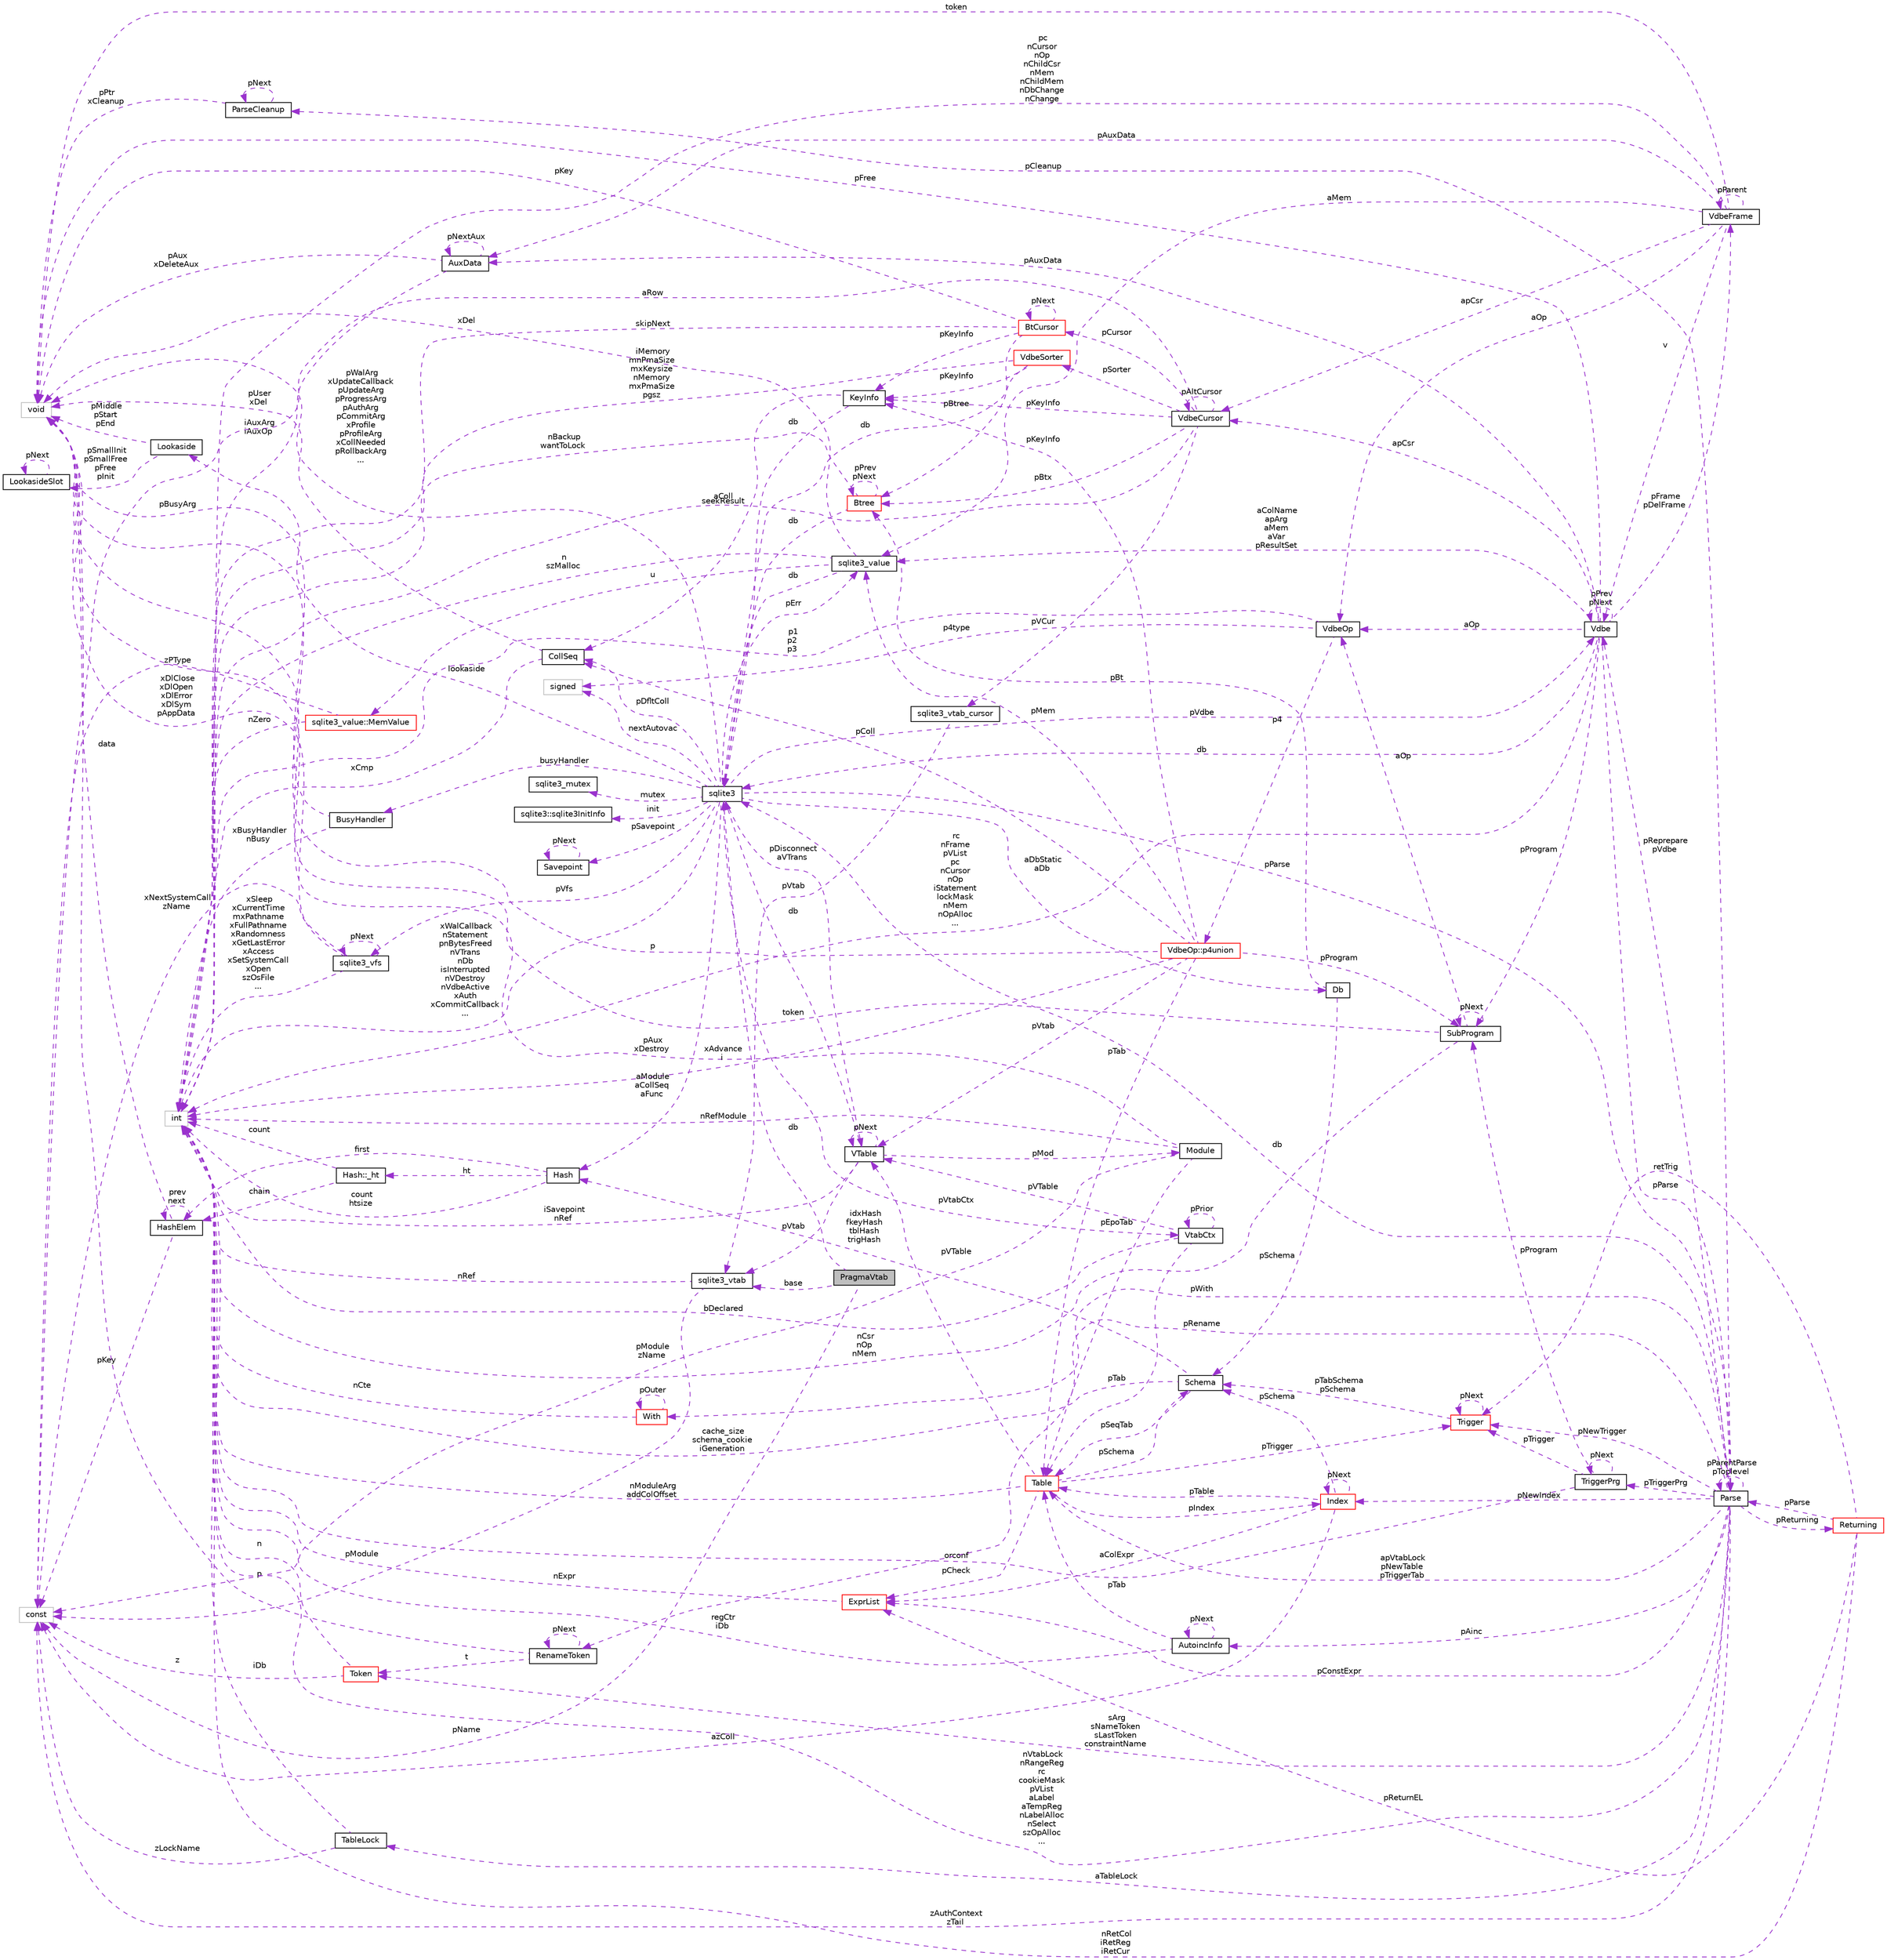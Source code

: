 digraph "PragmaVtab"
{
 // LATEX_PDF_SIZE
  edge [fontname="Helvetica",fontsize="10",labelfontname="Helvetica",labelfontsize="10"];
  node [fontname="Helvetica",fontsize="10",shape=record];
  rankdir="LR";
  Node1 [label="PragmaVtab",height=0.2,width=0.4,color="black", fillcolor="grey75", style="filled", fontcolor="black",tooltip=" "];
  Node2 -> Node1 [dir="back",color="darkorchid3",fontsize="10",style="dashed",label=" db" ,fontname="Helvetica"];
  Node2 [label="sqlite3",height=0.2,width=0.4,color="black", fillcolor="white", style="filled",URL="$structsqlite3.html",tooltip=" "];
  Node3 -> Node2 [dir="back",color="darkorchid3",fontsize="10",style="dashed",label=" pVdbe" ,fontname="Helvetica"];
  Node3 [label="Vdbe",height=0.2,width=0.4,color="black", fillcolor="white", style="filled",URL="$structVdbe.html",tooltip=" "];
  Node3 -> Node3 [dir="back",color="darkorchid3",fontsize="10",style="dashed",label=" pPrev\npNext" ,fontname="Helvetica"];
  Node2 -> Node3 [dir="back",color="darkorchid3",fontsize="10",style="dashed",label=" db" ,fontname="Helvetica"];
  Node4 -> Node3 [dir="back",color="darkorchid3",fontsize="10",style="dashed",label=" pFree" ,fontname="Helvetica"];
  Node4 [label="void",height=0.2,width=0.4,color="grey75", fillcolor="white", style="filled",tooltip=" "];
  Node5 -> Node3 [dir="back",color="darkorchid3",fontsize="10",style="dashed",label=" aColName\napArg\naMem\naVar\npResultSet" ,fontname="Helvetica"];
  Node5 [label="sqlite3_value",height=0.2,width=0.4,color="black", fillcolor="white", style="filled",URL="$structsqlite3__value.html",tooltip=" "];
  Node2 -> Node5 [dir="back",color="darkorchid3",fontsize="10",style="dashed",label=" db" ,fontname="Helvetica"];
  Node4 -> Node5 [dir="back",color="darkorchid3",fontsize="10",style="dashed",label=" xDel" ,fontname="Helvetica"];
  Node6 -> Node5 [dir="back",color="darkorchid3",fontsize="10",style="dashed",label=" u" ,fontname="Helvetica"];
  Node6 [label="sqlite3_value::MemValue",height=0.2,width=0.4,color="red", fillcolor="white", style="filled",URL="$unionsqlite3__value_1_1MemValue.html",tooltip=" "];
  Node7 -> Node6 [dir="back",color="darkorchid3",fontsize="10",style="dashed",label=" nZero" ,fontname="Helvetica"];
  Node7 [label="int",height=0.2,width=0.4,color="grey75", fillcolor="white", style="filled",tooltip=" "];
  Node8 -> Node6 [dir="back",color="darkorchid3",fontsize="10",style="dashed",label=" zPType" ,fontname="Helvetica"];
  Node8 [label="const",height=0.2,width=0.4,color="grey75", fillcolor="white", style="filled",tooltip=" "];
  Node7 -> Node5 [dir="back",color="darkorchid3",fontsize="10",style="dashed",label=" n\nszMalloc" ,fontname="Helvetica"];
  Node11 -> Node3 [dir="back",color="darkorchid3",fontsize="10",style="dashed",label=" pFrame\npDelFrame" ,fontname="Helvetica"];
  Node11 [label="VdbeFrame",height=0.2,width=0.4,color="black", fillcolor="white", style="filled",URL="$structVdbeFrame.html",tooltip=" "];
  Node3 -> Node11 [dir="back",color="darkorchid3",fontsize="10",style="dashed",label=" v" ,fontname="Helvetica"];
  Node4 -> Node11 [dir="back",color="darkorchid3",fontsize="10",style="dashed",label=" token" ,fontname="Helvetica"];
  Node5 -> Node11 [dir="back",color="darkorchid3",fontsize="10",style="dashed",label=" aMem" ,fontname="Helvetica"];
  Node11 -> Node11 [dir="back",color="darkorchid3",fontsize="10",style="dashed",label=" pParent" ,fontname="Helvetica"];
  Node7 -> Node11 [dir="back",color="darkorchid3",fontsize="10",style="dashed",label=" pc\nnCursor\nnOp\nnChildCsr\nnMem\nnChildMem\nnDbChange\nnChange" ,fontname="Helvetica"];
  Node12 -> Node11 [dir="back",color="darkorchid3",fontsize="10",style="dashed",label=" pAuxData" ,fontname="Helvetica"];
  Node12 [label="AuxData",height=0.2,width=0.4,color="black", fillcolor="white", style="filled",URL="$structAuxData.html",tooltip=" "];
  Node4 -> Node12 [dir="back",color="darkorchid3",fontsize="10",style="dashed",label=" pAux\nxDeleteAux" ,fontname="Helvetica"];
  Node7 -> Node12 [dir="back",color="darkorchid3",fontsize="10",style="dashed",label=" iAuxArg\niAuxOp" ,fontname="Helvetica"];
  Node12 -> Node12 [dir="back",color="darkorchid3",fontsize="10",style="dashed",label=" pNextAux" ,fontname="Helvetica"];
  Node13 -> Node11 [dir="back",color="darkorchid3",fontsize="10",style="dashed",label=" apCsr" ,fontname="Helvetica"];
  Node13 [label="VdbeCursor",height=0.2,width=0.4,color="black", fillcolor="white", style="filled",URL="$structVdbeCursor.html",tooltip=" "];
  Node14 -> Node13 [dir="back",color="darkorchid3",fontsize="10",style="dashed",label=" pCursor" ,fontname="Helvetica"];
  Node14 [label="BtCursor",height=0.2,width=0.4,color="red", fillcolor="white", style="filled",URL="$structBtCursor.html",tooltip=" "];
  Node14 -> Node14 [dir="back",color="darkorchid3",fontsize="10",style="dashed",label=" pNext" ,fontname="Helvetica"];
  Node4 -> Node14 [dir="back",color="darkorchid3",fontsize="10",style="dashed",label=" pKey" ,fontname="Helvetica"];
  Node7 -> Node14 [dir="back",color="darkorchid3",fontsize="10",style="dashed",label=" skipNext" ,fontname="Helvetica"];
  Node32 -> Node14 [dir="back",color="darkorchid3",fontsize="10",style="dashed",label=" pKeyInfo" ,fontname="Helvetica"];
  Node32 [label="KeyInfo",height=0.2,width=0.4,color="black", fillcolor="white", style="filled",URL="$structKeyInfo.html",tooltip=" "];
  Node2 -> Node32 [dir="back",color="darkorchid3",fontsize="10",style="dashed",label=" db" ,fontname="Helvetica"];
  Node33 -> Node32 [dir="back",color="darkorchid3",fontsize="10",style="dashed",label=" aColl" ,fontname="Helvetica"];
  Node33 [label="CollSeq",height=0.2,width=0.4,color="black", fillcolor="white", style="filled",URL="$structCollSeq.html",tooltip=" "];
  Node4 -> Node33 [dir="back",color="darkorchid3",fontsize="10",style="dashed",label=" pUser\nxDel" ,fontname="Helvetica"];
  Node7 -> Node33 [dir="back",color="darkorchid3",fontsize="10",style="dashed",label=" xCmp" ,fontname="Helvetica"];
  Node20 -> Node14 [dir="back",color="darkorchid3",fontsize="10",style="dashed",label=" pBtree" ,fontname="Helvetica"];
  Node20 [label="Btree",height=0.2,width=0.4,color="red", fillcolor="white", style="filled",URL="$structBtree.html",tooltip=" "];
  Node2 -> Node20 [dir="back",color="darkorchid3",fontsize="10",style="dashed",label=" db" ,fontname="Helvetica"];
  Node7 -> Node20 [dir="back",color="darkorchid3",fontsize="10",style="dashed",label=" nBackup\nwantToLock" ,fontname="Helvetica"];
  Node20 -> Node20 [dir="back",color="darkorchid3",fontsize="10",style="dashed",label=" pPrev\npNext" ,fontname="Helvetica"];
  Node7 -> Node13 [dir="back",color="darkorchid3",fontsize="10",style="dashed",label=" seekResult" ,fontname="Helvetica"];
  Node34 -> Node13 [dir="back",color="darkorchid3",fontsize="10",style="dashed",label=" pVCur" ,fontname="Helvetica"];
  Node34 [label="sqlite3_vtab_cursor",height=0.2,width=0.4,color="black", fillcolor="white", style="filled",URL="$structsqlite3__vtab__cursor.html",tooltip=" "];
  Node35 -> Node34 [dir="back",color="darkorchid3",fontsize="10",style="dashed",label=" pVtab" ,fontname="Helvetica"];
  Node35 [label="sqlite3_vtab",height=0.2,width=0.4,color="black", fillcolor="white", style="filled",URL="$structsqlite3__vtab.html",tooltip=" "];
  Node7 -> Node35 [dir="back",color="darkorchid3",fontsize="10",style="dashed",label=" nRef" ,fontname="Helvetica"];
  Node8 -> Node35 [dir="back",color="darkorchid3",fontsize="10",style="dashed",label=" pModule" ,fontname="Helvetica"];
  Node13 -> Node13 [dir="back",color="darkorchid3",fontsize="10",style="dashed",label=" pAltCursor" ,fontname="Helvetica"];
  Node32 -> Node13 [dir="back",color="darkorchid3",fontsize="10",style="dashed",label=" pKeyInfo" ,fontname="Helvetica"];
  Node36 -> Node13 [dir="back",color="darkorchid3",fontsize="10",style="dashed",label=" pSorter" ,fontname="Helvetica"];
  Node36 [label="VdbeSorter",height=0.2,width=0.4,color="red", fillcolor="white", style="filled",URL="$structVdbeSorter.html",tooltip=" "];
  Node2 -> Node36 [dir="back",color="darkorchid3",fontsize="10",style="dashed",label=" db" ,fontname="Helvetica"];
  Node7 -> Node36 [dir="back",color="darkorchid3",fontsize="10",style="dashed",label=" iMemory\nmnPmaSize\nmxKeysize\nnMemory\nmxPmaSize\npgsz" ,fontname="Helvetica"];
  Node32 -> Node36 [dir="back",color="darkorchid3",fontsize="10",style="dashed",label=" pKeyInfo" ,fontname="Helvetica"];
  Node20 -> Node13 [dir="back",color="darkorchid3",fontsize="10",style="dashed",label=" pBtx" ,fontname="Helvetica"];
  Node8 -> Node13 [dir="back",color="darkorchid3",fontsize="10",style="dashed",label=" aRow" ,fontname="Helvetica"];
  Node46 -> Node11 [dir="back",color="darkorchid3",fontsize="10",style="dashed",label=" aOp" ,fontname="Helvetica"];
  Node46 [label="VdbeOp",height=0.2,width=0.4,color="black", fillcolor="white", style="filled",URL="$structVdbeOp.html",tooltip=" "];
  Node47 -> Node46 [dir="back",color="darkorchid3",fontsize="10",style="dashed",label=" p4" ,fontname="Helvetica"];
  Node47 [label="VdbeOp::p4union",height=0.2,width=0.4,color="red", fillcolor="white", style="filled",URL="$unionVdbeOp_1_1p4union.html",tooltip=" "];
  Node4 -> Node47 [dir="back",color="darkorchid3",fontsize="10",style="dashed",label=" p" ,fontname="Helvetica"];
  Node5 -> Node47 [dir="back",color="darkorchid3",fontsize="10",style="dashed",label=" pMem" ,fontname="Helvetica"];
  Node33 -> Node47 [dir="back",color="darkorchid3",fontsize="10",style="dashed",label=" pColl" ,fontname="Helvetica"];
  Node48 -> Node47 [dir="back",color="darkorchid3",fontsize="10",style="dashed",label=" pVtab" ,fontname="Helvetica"];
  Node48 [label="VTable",height=0.2,width=0.4,color="black", fillcolor="white", style="filled",URL="$structVTable.html",tooltip=" "];
  Node2 -> Node48 [dir="back",color="darkorchid3",fontsize="10",style="dashed",label=" db" ,fontname="Helvetica"];
  Node48 -> Node48 [dir="back",color="darkorchid3",fontsize="10",style="dashed",label=" pNext" ,fontname="Helvetica"];
  Node7 -> Node48 [dir="back",color="darkorchid3",fontsize="10",style="dashed",label=" iSavepoint\nnRef" ,fontname="Helvetica"];
  Node49 -> Node48 [dir="back",color="darkorchid3",fontsize="10",style="dashed",label=" pMod" ,fontname="Helvetica"];
  Node49 [label="Module",height=0.2,width=0.4,color="black", fillcolor="white", style="filled",URL="$structModule.html",tooltip=" "];
  Node4 -> Node49 [dir="back",color="darkorchid3",fontsize="10",style="dashed",label=" pAux\nxDestroy" ,fontname="Helvetica"];
  Node7 -> Node49 [dir="back",color="darkorchid3",fontsize="10",style="dashed",label=" nRefModule" ,fontname="Helvetica"];
  Node50 -> Node49 [dir="back",color="darkorchid3",fontsize="10",style="dashed",label=" pEpoTab" ,fontname="Helvetica"];
  Node50 [label="Table",height=0.2,width=0.4,color="red", fillcolor="white", style="filled",URL="$structTable.html",tooltip=" "];
  Node51 -> Node50 [dir="back",color="darkorchid3",fontsize="10",style="dashed",label=" pSchema" ,fontname="Helvetica"];
  Node51 [label="Schema",height=0.2,width=0.4,color="black", fillcolor="white", style="filled",URL="$structSchema.html",tooltip=" "];
  Node7 -> Node51 [dir="back",color="darkorchid3",fontsize="10",style="dashed",label=" cache_size\nschema_cookie\niGeneration" ,fontname="Helvetica"];
  Node50 -> Node51 [dir="back",color="darkorchid3",fontsize="10",style="dashed",label=" pSeqTab" ,fontname="Helvetica"];
  Node52 -> Node51 [dir="back",color="darkorchid3",fontsize="10",style="dashed",label=" idxHash\nfkeyHash\ntblHash\ntrigHash" ,fontname="Helvetica"];
  Node52 [label="Hash",height=0.2,width=0.4,color="black", fillcolor="white", style="filled",URL="$structHash.html",tooltip=" "];
  Node53 -> Node52 [dir="back",color="darkorchid3",fontsize="10",style="dashed",label=" ht" ,fontname="Helvetica"];
  Node53 [label="Hash::_ht",height=0.2,width=0.4,color="black", fillcolor="white", style="filled",URL="$structHash_1_1__ht.html",tooltip=" "];
  Node7 -> Node53 [dir="back",color="darkorchid3",fontsize="10",style="dashed",label=" count" ,fontname="Helvetica"];
  Node54 -> Node53 [dir="back",color="darkorchid3",fontsize="10",style="dashed",label=" chain" ,fontname="Helvetica"];
  Node54 [label="HashElem",height=0.2,width=0.4,color="black", fillcolor="white", style="filled",URL="$structHashElem.html",tooltip=" "];
  Node4 -> Node54 [dir="back",color="darkorchid3",fontsize="10",style="dashed",label=" data" ,fontname="Helvetica"];
  Node54 -> Node54 [dir="back",color="darkorchid3",fontsize="10",style="dashed",label=" prev\nnext" ,fontname="Helvetica"];
  Node8 -> Node54 [dir="back",color="darkorchid3",fontsize="10",style="dashed",label=" pKey" ,fontname="Helvetica"];
  Node7 -> Node52 [dir="back",color="darkorchid3",fontsize="10",style="dashed",label=" count\nhtsize" ,fontname="Helvetica"];
  Node54 -> Node52 [dir="back",color="darkorchid3",fontsize="10",style="dashed",label=" first" ,fontname="Helvetica"];
  Node48 -> Node50 [dir="back",color="darkorchid3",fontsize="10",style="dashed",label=" pVTable" ,fontname="Helvetica"];
  Node7 -> Node50 [dir="back",color="darkorchid3",fontsize="10",style="dashed",label=" nModuleArg\naddColOffset" ,fontname="Helvetica"];
  Node74 -> Node50 [dir="back",color="darkorchid3",fontsize="10",style="dashed",label=" pTrigger" ,fontname="Helvetica"];
  Node74 [label="Trigger",height=0.2,width=0.4,color="red", fillcolor="white", style="filled",URL="$structTrigger.html",tooltip=" "];
  Node51 -> Node74 [dir="back",color="darkorchid3",fontsize="10",style="dashed",label=" pTabSchema\npSchema" ,fontname="Helvetica"];
  Node74 -> Node74 [dir="back",color="darkorchid3",fontsize="10",style="dashed",label=" pNext" ,fontname="Helvetica"];
  Node60 -> Node50 [dir="back",color="darkorchid3",fontsize="10",style="dashed",label=" pCheck" ,fontname="Helvetica"];
  Node60 [label="ExprList",height=0.2,width=0.4,color="red", fillcolor="white", style="filled",URL="$structExprList.html",tooltip=" "];
  Node7 -> Node60 [dir="back",color="darkorchid3",fontsize="10",style="dashed",label=" nExpr" ,fontname="Helvetica"];
  Node70 -> Node50 [dir="back",color="darkorchid3",fontsize="10",style="dashed",label=" pIndex" ,fontname="Helvetica"];
  Node70 [label="Index",height=0.2,width=0.4,color="red", fillcolor="white", style="filled",URL="$structIndex.html",tooltip=" "];
  Node51 -> Node70 [dir="back",color="darkorchid3",fontsize="10",style="dashed",label=" pSchema" ,fontname="Helvetica"];
  Node50 -> Node70 [dir="back",color="darkorchid3",fontsize="10",style="dashed",label=" pTable" ,fontname="Helvetica"];
  Node60 -> Node70 [dir="back",color="darkorchid3",fontsize="10",style="dashed",label=" aColExpr" ,fontname="Helvetica"];
  Node8 -> Node70 [dir="back",color="darkorchid3",fontsize="10",style="dashed",label=" azColl" ,fontname="Helvetica"];
  Node70 -> Node70 [dir="back",color="darkorchid3",fontsize="10",style="dashed",label=" pNext" ,fontname="Helvetica"];
  Node8 -> Node49 [dir="back",color="darkorchid3",fontsize="10",style="dashed",label=" pModule\nzName" ,fontname="Helvetica"];
  Node35 -> Node48 [dir="back",color="darkorchid3",fontsize="10",style="dashed",label=" pVtab" ,fontname="Helvetica"];
  Node7 -> Node47 [dir="back",color="darkorchid3",fontsize="10",style="dashed",label=" xAdvance\ni" ,fontname="Helvetica"];
  Node50 -> Node47 [dir="back",color="darkorchid3",fontsize="10",style="dashed",label=" pTab" ,fontname="Helvetica"];
  Node77 -> Node47 [dir="back",color="darkorchid3",fontsize="10",style="dashed",label=" pProgram" ,fontname="Helvetica"];
  Node77 [label="SubProgram",height=0.2,width=0.4,color="black", fillcolor="white", style="filled",URL="$structSubProgram.html",tooltip=" "];
  Node4 -> Node77 [dir="back",color="darkorchid3",fontsize="10",style="dashed",label=" token" ,fontname="Helvetica"];
  Node7 -> Node77 [dir="back",color="darkorchid3",fontsize="10",style="dashed",label=" nCsr\nnOp\nnMem" ,fontname="Helvetica"];
  Node77 -> Node77 [dir="back",color="darkorchid3",fontsize="10",style="dashed",label=" pNext" ,fontname="Helvetica"];
  Node46 -> Node77 [dir="back",color="darkorchid3",fontsize="10",style="dashed",label=" aOp" ,fontname="Helvetica"];
  Node32 -> Node47 [dir="back",color="darkorchid3",fontsize="10",style="dashed",label=" pKeyInfo" ,fontname="Helvetica"];
  Node7 -> Node46 [dir="back",color="darkorchid3",fontsize="10",style="dashed",label=" p1\np2\np3" ,fontname="Helvetica"];
  Node79 -> Node46 [dir="back",color="darkorchid3",fontsize="10",style="dashed",label=" p4type" ,fontname="Helvetica"];
  Node79 [label="signed",height=0.2,width=0.4,color="grey75", fillcolor="white", style="filled",tooltip=" "];
  Node7 -> Node3 [dir="back",color="darkorchid3",fontsize="10",style="dashed",label=" rc\nnFrame\npVList\npc\nnCursor\nnOp\niStatement\nlockMask\nnMem\nnOpAlloc\n..." ,fontname="Helvetica"];
  Node12 -> Node3 [dir="back",color="darkorchid3",fontsize="10",style="dashed",label=" pAuxData" ,fontname="Helvetica"];
  Node77 -> Node3 [dir="back",color="darkorchid3",fontsize="10",style="dashed",label=" pProgram" ,fontname="Helvetica"];
  Node13 -> Node3 [dir="back",color="darkorchid3",fontsize="10",style="dashed",label=" apCsr" ,fontname="Helvetica"];
  Node80 -> Node3 [dir="back",color="darkorchid3",fontsize="10",style="dashed",label=" pParse" ,fontname="Helvetica"];
  Node80 [label="Parse",height=0.2,width=0.4,color="black", fillcolor="white", style="filled",URL="$structParse.html",tooltip=" "];
  Node3 -> Node80 [dir="back",color="darkorchid3",fontsize="10",style="dashed",label=" pReprepare\npVdbe" ,fontname="Helvetica"];
  Node2 -> Node80 [dir="back",color="darkorchid3",fontsize="10",style="dashed",label=" db" ,fontname="Helvetica"];
  Node81 -> Node80 [dir="back",color="darkorchid3",fontsize="10",style="dashed",label=" pCleanup" ,fontname="Helvetica"];
  Node81 [label="ParseCleanup",height=0.2,width=0.4,color="black", fillcolor="white", style="filled",URL="$structParseCleanup.html",tooltip=" "];
  Node81 -> Node81 [dir="back",color="darkorchid3",fontsize="10",style="dashed",label=" pNext" ,fontname="Helvetica"];
  Node4 -> Node81 [dir="back",color="darkorchid3",fontsize="10",style="dashed",label=" pPtr\nxCleanup" ,fontname="Helvetica"];
  Node82 -> Node80 [dir="back",color="darkorchid3",fontsize="10",style="dashed",label=" aTableLock" ,fontname="Helvetica"];
  Node82 [label="TableLock",height=0.2,width=0.4,color="black", fillcolor="white", style="filled",URL="$structTableLock.html",tooltip=" "];
  Node7 -> Node82 [dir="back",color="darkorchid3",fontsize="10",style="dashed",label=" iDb" ,fontname="Helvetica"];
  Node8 -> Node82 [dir="back",color="darkorchid3",fontsize="10",style="dashed",label=" zLockName" ,fontname="Helvetica"];
  Node83 -> Node80 [dir="back",color="darkorchid3",fontsize="10",style="dashed",label=" sArg\nsNameToken\nsLastToken\nconstraintName" ,fontname="Helvetica"];
  Node83 [label="Token",height=0.2,width=0.4,color="red", fillcolor="white", style="filled",URL="$classToken.html",tooltip=" "];
  Node7 -> Node83 [dir="back",color="darkorchid3",fontsize="10",style="dashed",label=" n" ,fontname="Helvetica"];
  Node8 -> Node83 [dir="back",color="darkorchid3",fontsize="10",style="dashed",label=" z" ,fontname="Helvetica"];
  Node63 -> Node80 [dir="back",color="darkorchid3",fontsize="10",style="dashed",label=" pWith" ,fontname="Helvetica"];
  Node63 [label="With",height=0.2,width=0.4,color="red", fillcolor="white", style="filled",URL="$structWith.html",tooltip=" "];
  Node63 -> Node63 [dir="back",color="darkorchid3",fontsize="10",style="dashed",label=" pOuter" ,fontname="Helvetica"];
  Node7 -> Node63 [dir="back",color="darkorchid3",fontsize="10",style="dashed",label=" nCte" ,fontname="Helvetica"];
  Node7 -> Node80 [dir="back",color="darkorchid3",fontsize="10",style="dashed",label=" nVtabLock\nnRangeReg\nrc\ncookieMask\npVList\naLabel\naTempReg\nnLabelAlloc\nnSelect\nszOpAlloc\n..." ,fontname="Helvetica"];
  Node50 -> Node80 [dir="back",color="darkorchid3",fontsize="10",style="dashed",label=" apVtabLock\npNewTable\npTriggerTab" ,fontname="Helvetica"];
  Node74 -> Node80 [dir="back",color="darkorchid3",fontsize="10",style="dashed",label=" pNewTrigger" ,fontname="Helvetica"];
  Node97 -> Node80 [dir="back",color="darkorchid3",fontsize="10",style="dashed",label=" pTriggerPrg" ,fontname="Helvetica"];
  Node97 [label="TriggerPrg",height=0.2,width=0.4,color="black", fillcolor="white", style="filled",URL="$structTriggerPrg.html",tooltip=" "];
  Node7 -> Node97 [dir="back",color="darkorchid3",fontsize="10",style="dashed",label=" orconf" ,fontname="Helvetica"];
  Node77 -> Node97 [dir="back",color="darkorchid3",fontsize="10",style="dashed",label=" pProgram" ,fontname="Helvetica"];
  Node74 -> Node97 [dir="back",color="darkorchid3",fontsize="10",style="dashed",label=" pTrigger" ,fontname="Helvetica"];
  Node97 -> Node97 [dir="back",color="darkorchid3",fontsize="10",style="dashed",label=" pNext" ,fontname="Helvetica"];
  Node98 -> Node80 [dir="back",color="darkorchid3",fontsize="10",style="dashed",label=" pRename" ,fontname="Helvetica"];
  Node98 [label="RenameToken",height=0.2,width=0.4,color="black", fillcolor="white", style="filled",URL="$structRenameToken.html",tooltip=" "];
  Node83 -> Node98 [dir="back",color="darkorchid3",fontsize="10",style="dashed",label=" t" ,fontname="Helvetica"];
  Node4 -> Node98 [dir="back",color="darkorchid3",fontsize="10",style="dashed",label=" p" ,fontname="Helvetica"];
  Node98 -> Node98 [dir="back",color="darkorchid3",fontsize="10",style="dashed",label=" pNext" ,fontname="Helvetica"];
  Node70 -> Node80 [dir="back",color="darkorchid3",fontsize="10",style="dashed",label=" pNewIndex" ,fontname="Helvetica"];
  Node8 -> Node80 [dir="back",color="darkorchid3",fontsize="10",style="dashed",label=" zAuthContext\nzTail" ,fontname="Helvetica"];
  Node99 -> Node80 [dir="back",color="darkorchid3",fontsize="10",style="dashed",label=" pReturning" ,fontname="Helvetica"];
  Node99 [label="Returning",height=0.2,width=0.4,color="red", fillcolor="white", style="filled",URL="$structReturning.html",tooltip=" "];
  Node7 -> Node99 [dir="back",color="darkorchid3",fontsize="10",style="dashed",label=" nRetCol\niRetReg\niRetCur" ,fontname="Helvetica"];
  Node74 -> Node99 [dir="back",color="darkorchid3",fontsize="10",style="dashed",label=" retTrig" ,fontname="Helvetica"];
  Node60 -> Node99 [dir="back",color="darkorchid3",fontsize="10",style="dashed",label=" pReturnEL" ,fontname="Helvetica"];
  Node80 -> Node99 [dir="back",color="darkorchid3",fontsize="10",style="dashed",label=" pParse" ,fontname="Helvetica"];
  Node100 -> Node80 [dir="back",color="darkorchid3",fontsize="10",style="dashed",label=" pAinc" ,fontname="Helvetica"];
  Node100 [label="AutoincInfo",height=0.2,width=0.4,color="black", fillcolor="white", style="filled",URL="$structAutoincInfo.html",tooltip=" "];
  Node7 -> Node100 [dir="back",color="darkorchid3",fontsize="10",style="dashed",label=" regCtr\niDb" ,fontname="Helvetica"];
  Node50 -> Node100 [dir="back",color="darkorchid3",fontsize="10",style="dashed",label=" pTab" ,fontname="Helvetica"];
  Node100 -> Node100 [dir="back",color="darkorchid3",fontsize="10",style="dashed",label=" pNext" ,fontname="Helvetica"];
  Node60 -> Node80 [dir="back",color="darkorchid3",fontsize="10",style="dashed",label=" pConstExpr" ,fontname="Helvetica"];
  Node80 -> Node80 [dir="back",color="darkorchid3",fontsize="10",style="dashed",label=" pParentParse\npToplevel" ,fontname="Helvetica"];
  Node46 -> Node3 [dir="back",color="darkorchid3",fontsize="10",style="dashed",label=" aOp" ,fontname="Helvetica"];
  Node101 -> Node2 [dir="back",color="darkorchid3",fontsize="10",style="dashed",label=" pSavepoint" ,fontname="Helvetica"];
  Node101 [label="Savepoint",height=0.2,width=0.4,color="black", fillcolor="white", style="filled",URL="$structSavepoint.html",tooltip=" "];
  Node101 -> Node101 [dir="back",color="darkorchid3",fontsize="10",style="dashed",label=" pNext" ,fontname="Helvetica"];
  Node4 -> Node2 [dir="back",color="darkorchid3",fontsize="10",style="dashed",label=" pWalArg\nxUpdateCallback\npUpdateArg\npProgressArg\npAuthArg\npCommitArg\nxProfile\npProfileArg\nxCollNeeded\npRollbackArg\n..." ,fontname="Helvetica"];
  Node102 -> Node2 [dir="back",color="darkorchid3",fontsize="10",style="dashed",label=" lookaside" ,fontname="Helvetica"];
  Node102 [label="Lookaside",height=0.2,width=0.4,color="black", fillcolor="white", style="filled",URL="$structLookaside.html",tooltip=" "];
  Node4 -> Node102 [dir="back",color="darkorchid3",fontsize="10",style="dashed",label=" pMiddle\npStart\npEnd" ,fontname="Helvetica"];
  Node103 -> Node102 [dir="back",color="darkorchid3",fontsize="10",style="dashed",label=" pSmallInit\npSmallFree\npFree\npInit" ,fontname="Helvetica"];
  Node103 [label="LookasideSlot",height=0.2,width=0.4,color="black", fillcolor="white", style="filled",URL="$structLookasideSlot.html",tooltip=" "];
  Node103 -> Node103 [dir="back",color="darkorchid3",fontsize="10",style="dashed",label=" pNext" ,fontname="Helvetica"];
  Node5 -> Node2 [dir="back",color="darkorchid3",fontsize="10",style="dashed",label=" pErr" ,fontname="Helvetica"];
  Node18 -> Node2 [dir="back",color="darkorchid3",fontsize="10",style="dashed",label=" mutex" ,fontname="Helvetica"];
  Node18 [label="sqlite3_mutex",height=0.2,width=0.4,color="black", fillcolor="white", style="filled",URL="$structsqlite3__mutex.html",tooltip=" "];
  Node28 -> Node2 [dir="back",color="darkorchid3",fontsize="10",style="dashed",label=" pVfs" ,fontname="Helvetica"];
  Node28 [label="sqlite3_vfs",height=0.2,width=0.4,color="black", fillcolor="white", style="filled",URL="$structsqlite3__vfs.html",tooltip=" "];
  Node4 -> Node28 [dir="back",color="darkorchid3",fontsize="10",style="dashed",label=" xDlClose\nxDlOpen\nxDlError\nxDlSym\npAppData" ,fontname="Helvetica"];
  Node28 -> Node28 [dir="back",color="darkorchid3",fontsize="10",style="dashed",label=" pNext" ,fontname="Helvetica"];
  Node7 -> Node28 [dir="back",color="darkorchid3",fontsize="10",style="dashed",label=" xSleep\nxCurrentTime\nmxPathname\nxFullPathname\nxRandomness\nxGetLastError\nxAccess\nxSetSystemCall\nxOpen\nszOsFile\n..." ,fontname="Helvetica"];
  Node8 -> Node28 [dir="back",color="darkorchid3",fontsize="10",style="dashed",label=" xNextSystemCall\nzName" ,fontname="Helvetica"];
  Node104 -> Node2 [dir="back",color="darkorchid3",fontsize="10",style="dashed",label=" init" ,fontname="Helvetica"];
  Node104 [label="sqlite3::sqlite3InitInfo",height=0.2,width=0.4,color="black", fillcolor="white", style="filled",URL="$structsqlite3_1_1sqlite3InitInfo.html",tooltip=" "];
  Node105 -> Node2 [dir="back",color="darkorchid3",fontsize="10",style="dashed",label=" busyHandler" ,fontname="Helvetica"];
  Node105 [label="BusyHandler",height=0.2,width=0.4,color="black", fillcolor="white", style="filled",URL="$structBusyHandler.html",tooltip=" "];
  Node4 -> Node105 [dir="back",color="darkorchid3",fontsize="10",style="dashed",label=" pBusyArg" ,fontname="Helvetica"];
  Node7 -> Node105 [dir="back",color="darkorchid3",fontsize="10",style="dashed",label=" xBusyHandler\nnBusy" ,fontname="Helvetica"];
  Node106 -> Node2 [dir="back",color="darkorchid3",fontsize="10",style="dashed",label=" pVtabCtx" ,fontname="Helvetica"];
  Node106 [label="VtabCtx",height=0.2,width=0.4,color="black", fillcolor="white", style="filled",URL="$structVtabCtx.html",tooltip=" "];
  Node106 -> Node106 [dir="back",color="darkorchid3",fontsize="10",style="dashed",label=" pPrior" ,fontname="Helvetica"];
  Node7 -> Node106 [dir="back",color="darkorchid3",fontsize="10",style="dashed",label=" bDeclared" ,fontname="Helvetica"];
  Node48 -> Node106 [dir="back",color="darkorchid3",fontsize="10",style="dashed",label=" pVTable" ,fontname="Helvetica"];
  Node50 -> Node106 [dir="back",color="darkorchid3",fontsize="10",style="dashed",label=" pTab" ,fontname="Helvetica"];
  Node33 -> Node2 [dir="back",color="darkorchid3",fontsize="10",style="dashed",label=" pDfltColl" ,fontname="Helvetica"];
  Node48 -> Node2 [dir="back",color="darkorchid3",fontsize="10",style="dashed",label=" pDisconnect\naVTrans" ,fontname="Helvetica"];
  Node7 -> Node2 [dir="back",color="darkorchid3",fontsize="10",style="dashed",label=" xWalCallback\nnStatement\npnBytesFreed\nnVTrans\nnDb\nisInterrupted\nnVDestroy\nnVdbeActive\nxAuth\nxCommitCallback\n..." ,fontname="Helvetica"];
  Node79 -> Node2 [dir="back",color="darkorchid3",fontsize="10",style="dashed",label=" nextAutovac" ,fontname="Helvetica"];
  Node107 -> Node2 [dir="back",color="darkorchid3",fontsize="10",style="dashed",label=" aDbStatic\naDb" ,fontname="Helvetica"];
  Node107 [label="Db",height=0.2,width=0.4,color="black", fillcolor="white", style="filled",URL="$structDb.html",tooltip=" "];
  Node51 -> Node107 [dir="back",color="darkorchid3",fontsize="10",style="dashed",label=" pSchema" ,fontname="Helvetica"];
  Node20 -> Node107 [dir="back",color="darkorchid3",fontsize="10",style="dashed",label=" pBt" ,fontname="Helvetica"];
  Node52 -> Node2 [dir="back",color="darkorchid3",fontsize="10",style="dashed",label=" aModule\naCollSeq\naFunc" ,fontname="Helvetica"];
  Node80 -> Node2 [dir="back",color="darkorchid3",fontsize="10",style="dashed",label=" pParse" ,fontname="Helvetica"];
  Node35 -> Node1 [dir="back",color="darkorchid3",fontsize="10",style="dashed",label=" base" ,fontname="Helvetica"];
  Node8 -> Node1 [dir="back",color="darkorchid3",fontsize="10",style="dashed",label=" pName" ,fontname="Helvetica"];
}

